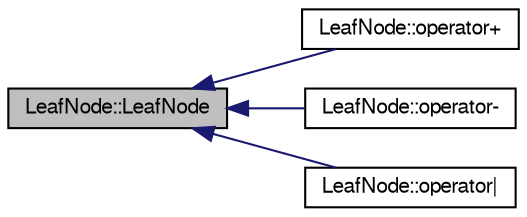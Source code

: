 digraph "LeafNode::LeafNode"
{
  edge [fontname="FreeSans",fontsize="10",labelfontname="FreeSans",labelfontsize="10"];
  node [fontname="FreeSans",fontsize="10",shape=record];
  rankdir="LR";
  Node1 [label="LeafNode::LeafNode",height=0.2,width=0.4,color="black", fillcolor="grey75", style="filled", fontcolor="black"];
  Node1 -> Node2 [dir="back",color="midnightblue",fontsize="10",style="solid",fontname="FreeSans"];
  Node2 [label="LeafNode::operator+",height=0.2,width=0.4,color="black", fillcolor="white", style="filled",URL="$class_leaf_node.html#a72aec1d491c30fcbb592bc1c592df4f7",tooltip="operator + Intersection set operator (retains LHS data) "];
  Node1 -> Node3 [dir="back",color="midnightblue",fontsize="10",style="solid",fontname="FreeSans"];
  Node3 [label="LeafNode::operator-",height=0.2,width=0.4,color="black", fillcolor="white", style="filled",URL="$class_leaf_node.html#a53817fcf756494acc91ee49756d92a06",tooltip="operator - Subtract set operator "];
  Node1 -> Node4 [dir="back",color="midnightblue",fontsize="10",style="solid",fontname="FreeSans"];
  Node4 [label="LeafNode::operator\|",height=0.2,width=0.4,color="black", fillcolor="white", style="filled",URL="$class_leaf_node.html#aa2f447899b9c444b9d285c1e357db075",tooltip="operator | Union operator set operator "];
}
